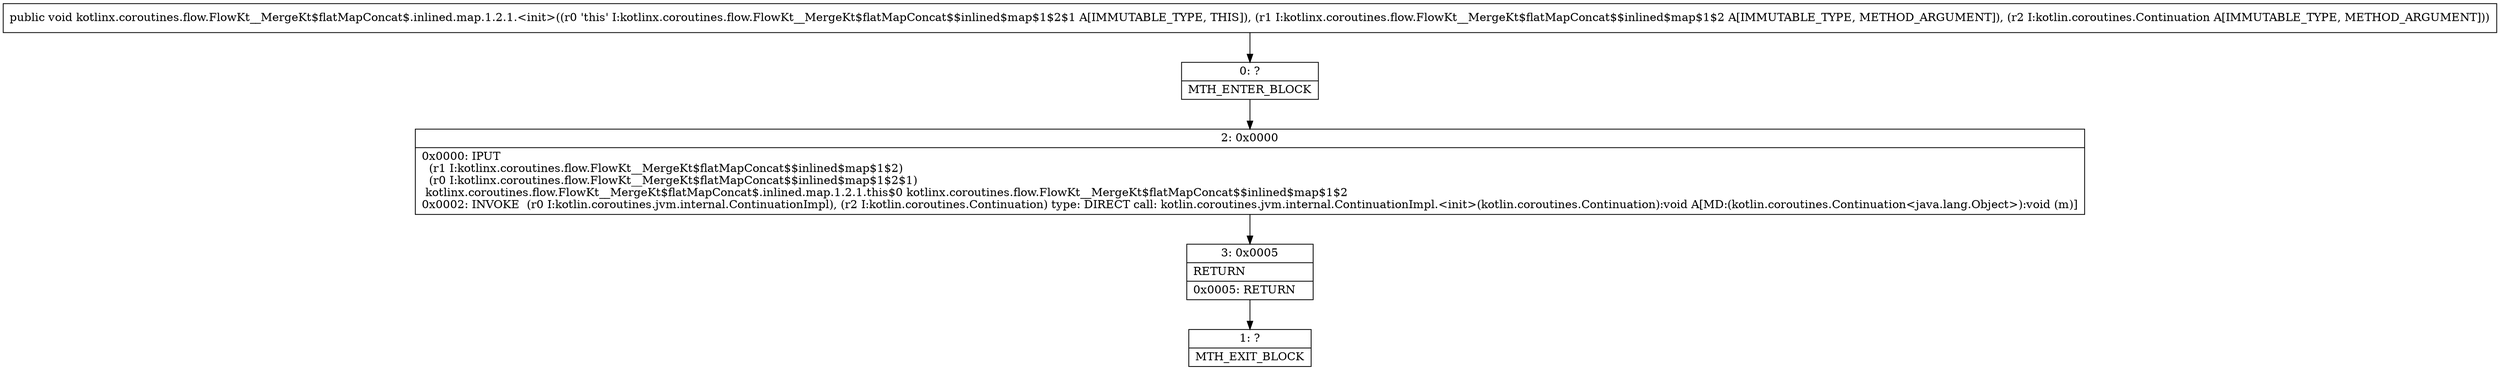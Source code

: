 digraph "CFG forkotlinx.coroutines.flow.FlowKt__MergeKt$flatMapConcat$.inlined.map.1.2.1.\<init\>(Lkotlinx\/coroutines\/flow\/FlowKt__MergeKt$flatMapConcat$$inlined$map$1$2;Lkotlin\/coroutines\/Continuation;)V" {
Node_0 [shape=record,label="{0\:\ ?|MTH_ENTER_BLOCK\l}"];
Node_2 [shape=record,label="{2\:\ 0x0000|0x0000: IPUT  \l  (r1 I:kotlinx.coroutines.flow.FlowKt__MergeKt$flatMapConcat$$inlined$map$1$2)\l  (r0 I:kotlinx.coroutines.flow.FlowKt__MergeKt$flatMapConcat$$inlined$map$1$2$1)\l kotlinx.coroutines.flow.FlowKt__MergeKt$flatMapConcat$.inlined.map.1.2.1.this$0 kotlinx.coroutines.flow.FlowKt__MergeKt$flatMapConcat$$inlined$map$1$2 \l0x0002: INVOKE  (r0 I:kotlin.coroutines.jvm.internal.ContinuationImpl), (r2 I:kotlin.coroutines.Continuation) type: DIRECT call: kotlin.coroutines.jvm.internal.ContinuationImpl.\<init\>(kotlin.coroutines.Continuation):void A[MD:(kotlin.coroutines.Continuation\<java.lang.Object\>):void (m)]\l}"];
Node_3 [shape=record,label="{3\:\ 0x0005|RETURN\l|0x0005: RETURN   \l}"];
Node_1 [shape=record,label="{1\:\ ?|MTH_EXIT_BLOCK\l}"];
MethodNode[shape=record,label="{public void kotlinx.coroutines.flow.FlowKt__MergeKt$flatMapConcat$.inlined.map.1.2.1.\<init\>((r0 'this' I:kotlinx.coroutines.flow.FlowKt__MergeKt$flatMapConcat$$inlined$map$1$2$1 A[IMMUTABLE_TYPE, THIS]), (r1 I:kotlinx.coroutines.flow.FlowKt__MergeKt$flatMapConcat$$inlined$map$1$2 A[IMMUTABLE_TYPE, METHOD_ARGUMENT]), (r2 I:kotlin.coroutines.Continuation A[IMMUTABLE_TYPE, METHOD_ARGUMENT])) }"];
MethodNode -> Node_0;Node_0 -> Node_2;
Node_2 -> Node_3;
Node_3 -> Node_1;
}

